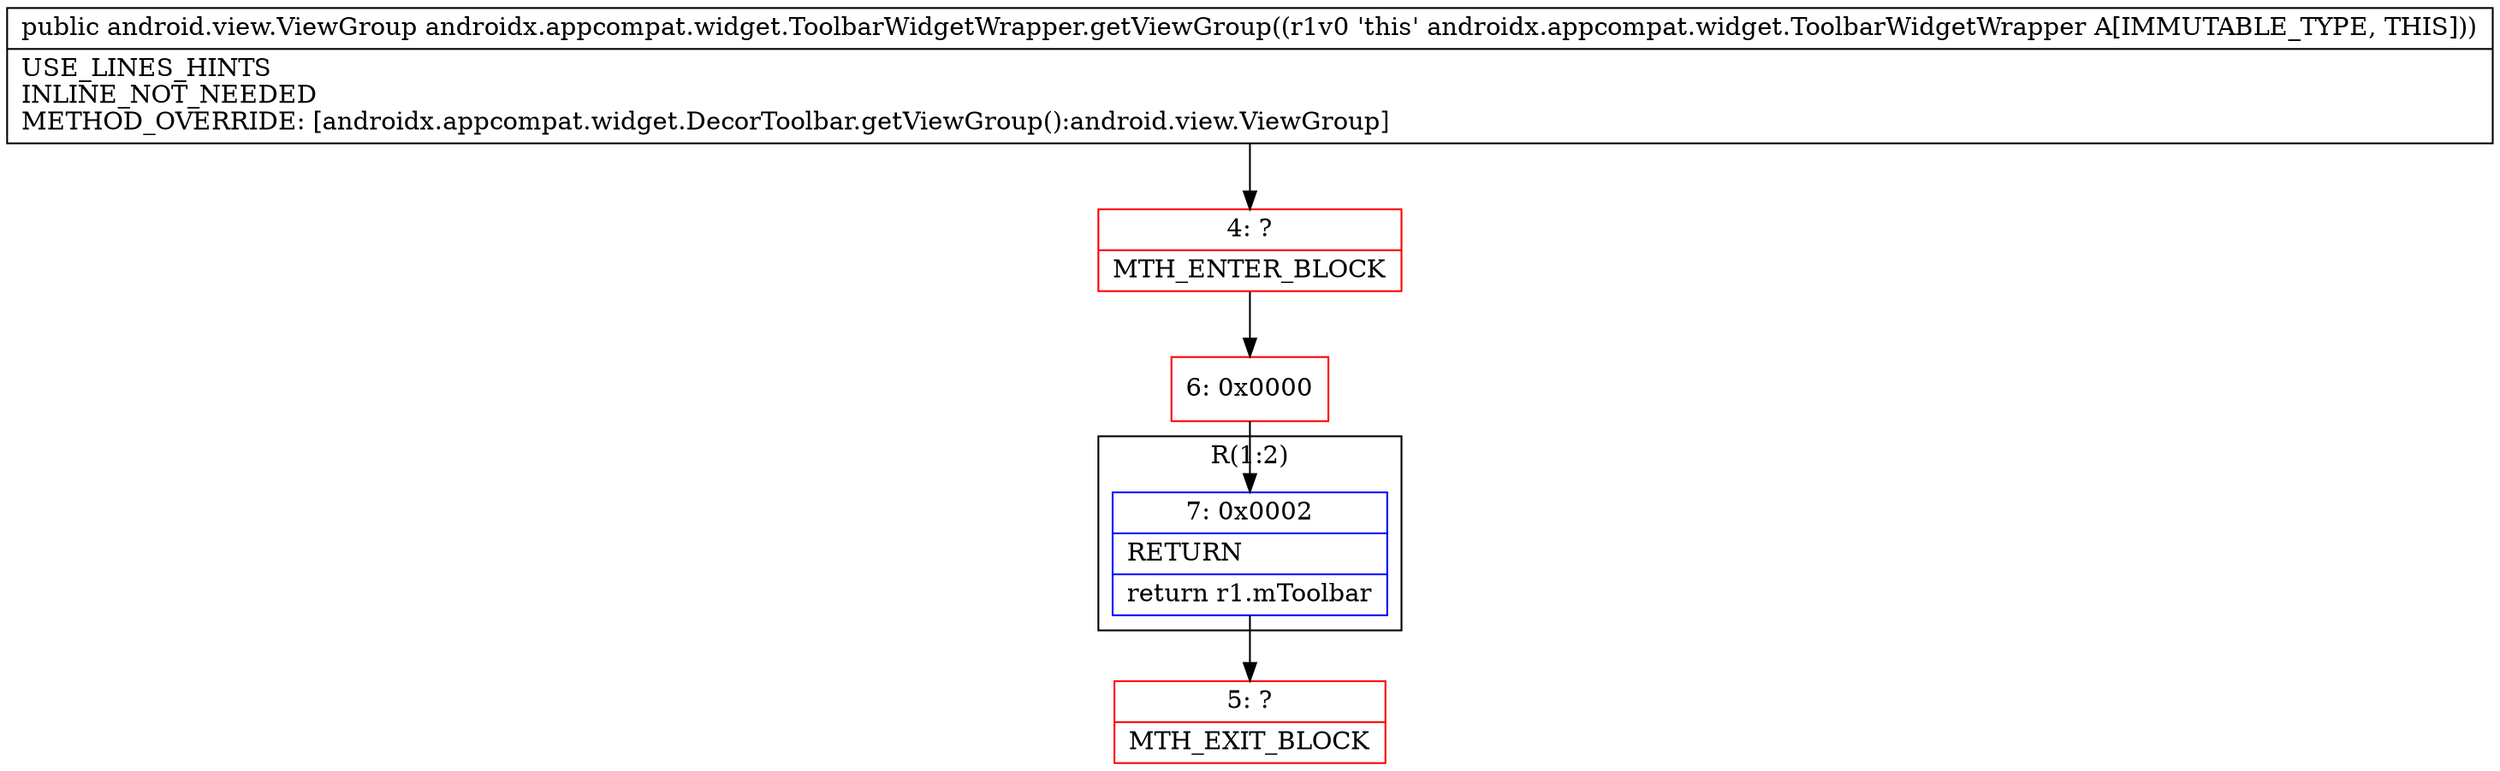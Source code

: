 digraph "CFG forandroidx.appcompat.widget.ToolbarWidgetWrapper.getViewGroup()Landroid\/view\/ViewGroup;" {
subgraph cluster_Region_1830173673 {
label = "R(1:2)";
node [shape=record,color=blue];
Node_7 [shape=record,label="{7\:\ 0x0002|RETURN\l|return r1.mToolbar\l}"];
}
Node_4 [shape=record,color=red,label="{4\:\ ?|MTH_ENTER_BLOCK\l}"];
Node_6 [shape=record,color=red,label="{6\:\ 0x0000}"];
Node_5 [shape=record,color=red,label="{5\:\ ?|MTH_EXIT_BLOCK\l}"];
MethodNode[shape=record,label="{public android.view.ViewGroup androidx.appcompat.widget.ToolbarWidgetWrapper.getViewGroup((r1v0 'this' androidx.appcompat.widget.ToolbarWidgetWrapper A[IMMUTABLE_TYPE, THIS]))  | USE_LINES_HINTS\lINLINE_NOT_NEEDED\lMETHOD_OVERRIDE: [androidx.appcompat.widget.DecorToolbar.getViewGroup():android.view.ViewGroup]\l}"];
MethodNode -> Node_4;Node_7 -> Node_5;
Node_4 -> Node_6;
Node_6 -> Node_7;
}

